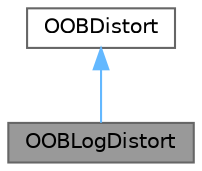 digraph "OOBLogDistort"
{
 // LATEX_PDF_SIZE
  bgcolor="transparent";
  edge [fontname=Helvetica,fontsize=10,labelfontname=Helvetica,labelfontsize=10];
  node [fontname=Helvetica,fontsize=10,shape=box,height=0.2,width=0.4];
  Node1 [label="OOBLogDistort",height=0.2,width=0.4,color="gray40", fillcolor="grey60", style="filled", fontcolor="black",tooltip="Applies a logarithmic distortion to x and y values when they are out of bounds."];
  Node2 -> Node1 [dir="back",color="steelblue1",style="solid"];
  Node2 [label="OOBDistort",height=0.2,width=0.4,color="gray40", fillcolor="white", style="filled",URL="$classOOBDistort.html",tooltip="The OOBDistort class linearly distorts (no distortion) x and y when out of bounds."];
}
